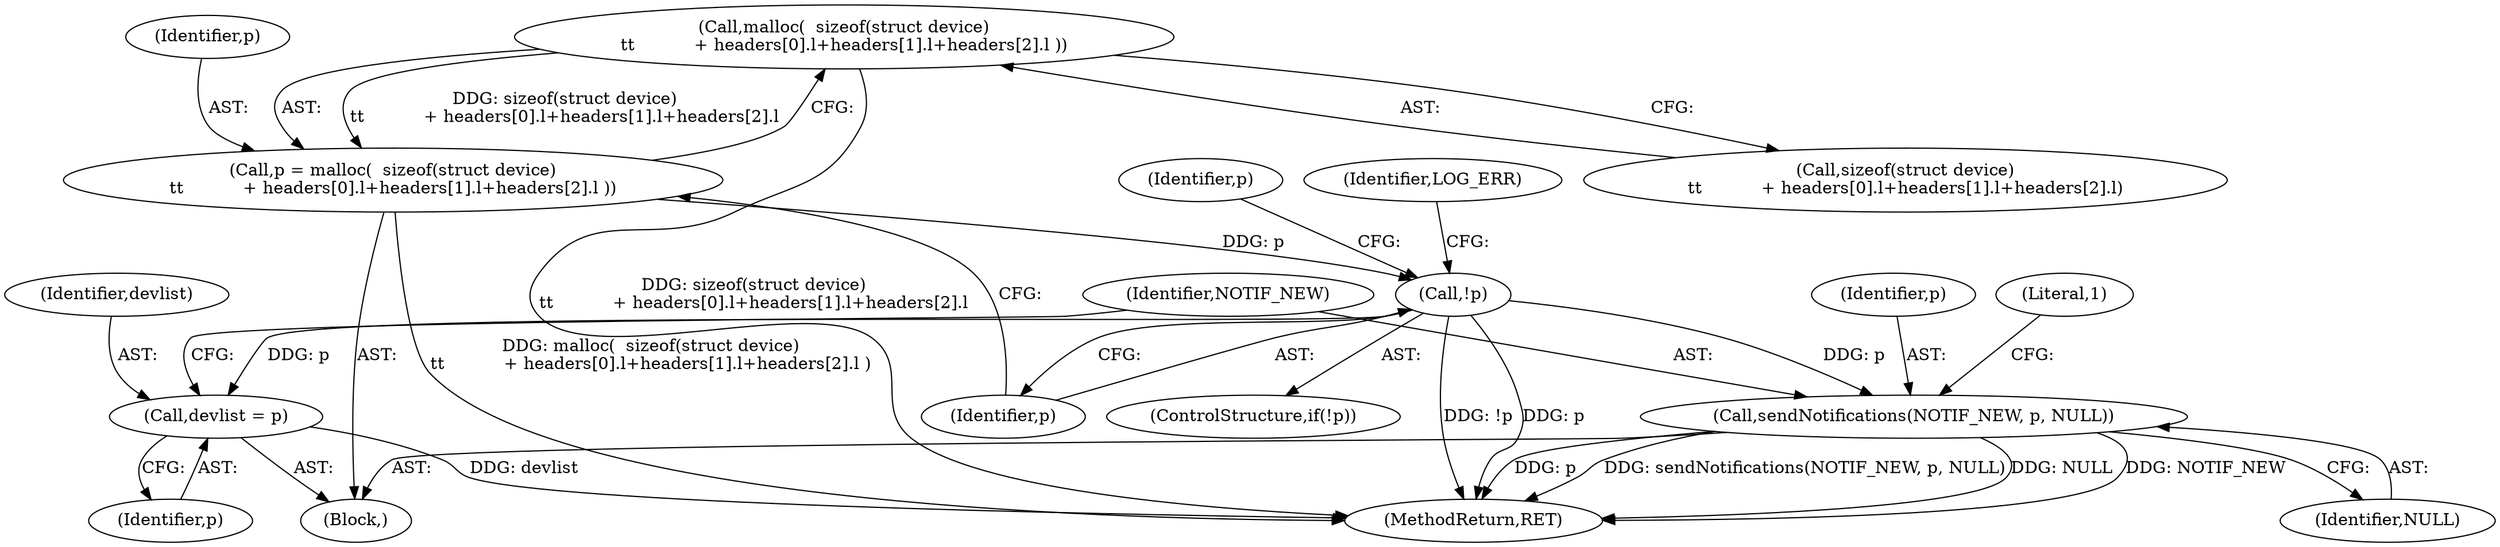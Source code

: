 digraph "0_miniupnp_cd506a67e174a45c6a202eff182a712955ed6d6f@API" {
"1000338" [label="(Call,malloc(  sizeof(struct device)\n\t\t           + headers[0].l+headers[1].l+headers[2].l ))"];
"1000336" [label="(Call,p = malloc(  sizeof(struct device)\n\t\t           + headers[0].l+headers[1].l+headers[2].l ))"];
"1000360" [label="(Call,!p)"];
"1000435" [label="(Call,devlist = p)"];
"1000438" [label="(Call,sendNotifications(NOTIF_NEW, p, NULL))"];
"1000439" [label="(Identifier,NOTIF_NEW)"];
"1000444" [label="(MethodReturn,RET)"];
"1000364" [label="(Identifier,LOG_ERR)"];
"1000436" [label="(Identifier,devlist)"];
"1000438" [label="(Call,sendNotifications(NOTIF_NEW, p, NULL))"];
"1000441" [label="(Identifier,NULL)"];
"1000440" [label="(Identifier,p)"];
"1000333" [label="(Block,)"];
"1000361" [label="(Identifier,p)"];
"1000437" [label="(Identifier,p)"];
"1000339" [label="(Call,sizeof(struct device)\n\t\t           + headers[0].l+headers[1].l+headers[2].l)"];
"1000336" [label="(Call,p = malloc(  sizeof(struct device)\n\t\t           + headers[0].l+headers[1].l+headers[2].l ))"];
"1000443" [label="(Literal,1)"];
"1000359" [label="(ControlStructure,if(!p))"];
"1000337" [label="(Identifier,p)"];
"1000435" [label="(Call,devlist = p)"];
"1000371" [label="(Identifier,p)"];
"1000338" [label="(Call,malloc(  sizeof(struct device)\n\t\t           + headers[0].l+headers[1].l+headers[2].l ))"];
"1000360" [label="(Call,!p)"];
"1000338" -> "1000336"  [label="AST: "];
"1000338" -> "1000339"  [label="CFG: "];
"1000339" -> "1000338"  [label="AST: "];
"1000336" -> "1000338"  [label="CFG: "];
"1000338" -> "1000444"  [label="DDG: sizeof(struct device)\n\t\t           + headers[0].l+headers[1].l+headers[2].l"];
"1000338" -> "1000336"  [label="DDG: sizeof(struct device)\n\t\t           + headers[0].l+headers[1].l+headers[2].l"];
"1000336" -> "1000333"  [label="AST: "];
"1000337" -> "1000336"  [label="AST: "];
"1000361" -> "1000336"  [label="CFG: "];
"1000336" -> "1000444"  [label="DDG: malloc(  sizeof(struct device)\n\t\t           + headers[0].l+headers[1].l+headers[2].l )"];
"1000336" -> "1000360"  [label="DDG: p"];
"1000360" -> "1000359"  [label="AST: "];
"1000360" -> "1000361"  [label="CFG: "];
"1000361" -> "1000360"  [label="AST: "];
"1000364" -> "1000360"  [label="CFG: "];
"1000371" -> "1000360"  [label="CFG: "];
"1000360" -> "1000444"  [label="DDG: p"];
"1000360" -> "1000444"  [label="DDG: !p"];
"1000360" -> "1000435"  [label="DDG: p"];
"1000360" -> "1000438"  [label="DDG: p"];
"1000435" -> "1000333"  [label="AST: "];
"1000435" -> "1000437"  [label="CFG: "];
"1000436" -> "1000435"  [label="AST: "];
"1000437" -> "1000435"  [label="AST: "];
"1000439" -> "1000435"  [label="CFG: "];
"1000435" -> "1000444"  [label="DDG: devlist"];
"1000438" -> "1000333"  [label="AST: "];
"1000438" -> "1000441"  [label="CFG: "];
"1000439" -> "1000438"  [label="AST: "];
"1000440" -> "1000438"  [label="AST: "];
"1000441" -> "1000438"  [label="AST: "];
"1000443" -> "1000438"  [label="CFG: "];
"1000438" -> "1000444"  [label="DDG: p"];
"1000438" -> "1000444"  [label="DDG: sendNotifications(NOTIF_NEW, p, NULL)"];
"1000438" -> "1000444"  [label="DDG: NULL"];
"1000438" -> "1000444"  [label="DDG: NOTIF_NEW"];
}
